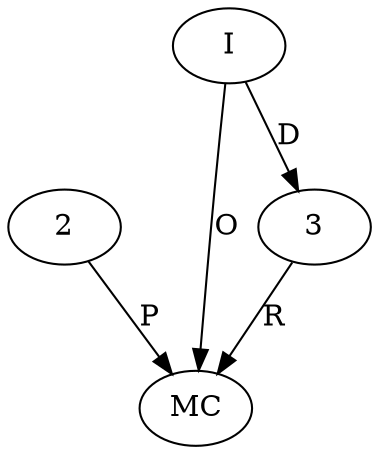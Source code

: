 digraph "AUG" {

  1 [ label="MC" s="append()" t="CompareToBuilder" l="405" ];
  2 [ t="double" v="0.0" ];
  3 [ t="CompareToBuilder" n="dummy_" ];
  4 [ label="I" t="CompareToBuilder" l="405" ];
  2 -> 1 [ label="P" ];
  4 -> 1 [ label="O" ];
  3 -> 1 [ label="R" ];
  4 -> 3 [ label="D" ];
}
